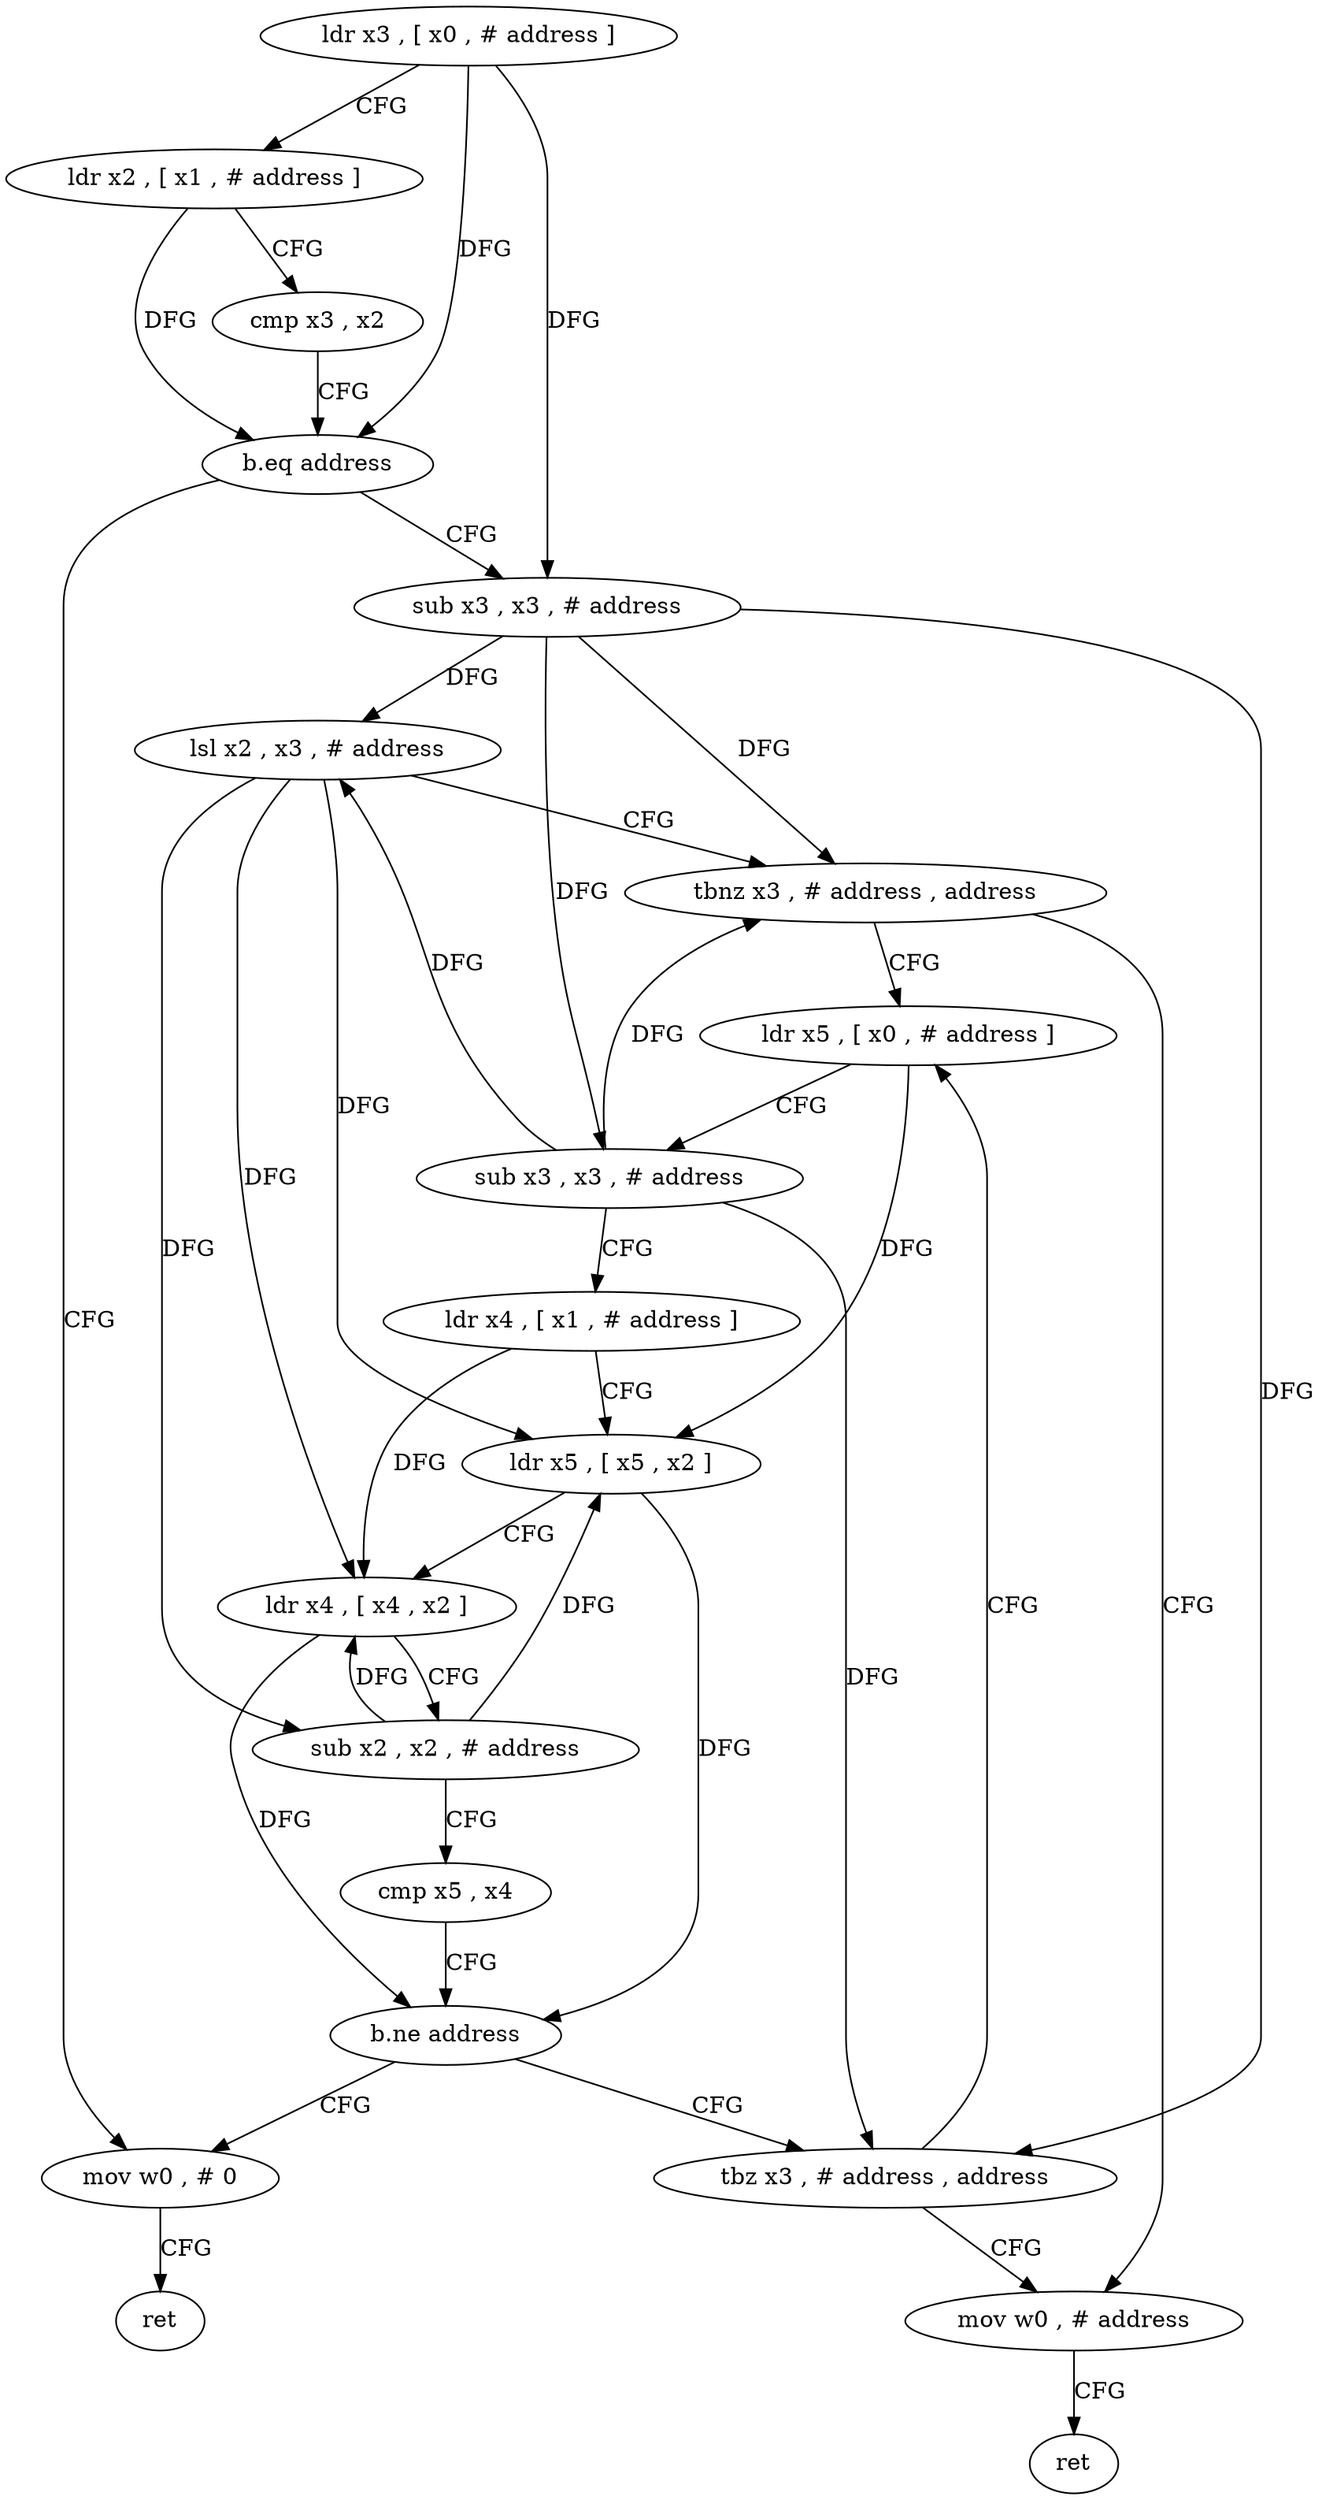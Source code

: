 digraph "func" {
"4325576" [label = "ldr x3 , [ x0 , # address ]" ]
"4325580" [label = "ldr x2 , [ x1 , # address ]" ]
"4325584" [label = "cmp x3 , x2" ]
"4325588" [label = "b.eq address" ]
"4325600" [label = "sub x3 , x3 , # address" ]
"4325592" [label = "mov w0 , # 0" ]
"4325604" [label = "lsl x2 , x3 , # address" ]
"4325608" [label = "tbnz x3 , # address , address" ]
"4325648" [label = "mov w0 , # address" ]
"4325612" [label = "ldr x5 , [ x0 , # address ]" ]
"4325596" [label = "ret" ]
"4325652" [label = "ret" ]
"4325616" [label = "sub x3 , x3 , # address" ]
"4325620" [label = "ldr x4 , [ x1 , # address ]" ]
"4325624" [label = "ldr x5 , [ x5 , x2 ]" ]
"4325628" [label = "ldr x4 , [ x4 , x2 ]" ]
"4325632" [label = "sub x2 , x2 , # address" ]
"4325636" [label = "cmp x5 , x4" ]
"4325640" [label = "b.ne address" ]
"4325644" [label = "tbz x3 , # address , address" ]
"4325576" -> "4325580" [ label = "CFG" ]
"4325576" -> "4325588" [ label = "DFG" ]
"4325576" -> "4325600" [ label = "DFG" ]
"4325580" -> "4325584" [ label = "CFG" ]
"4325580" -> "4325588" [ label = "DFG" ]
"4325584" -> "4325588" [ label = "CFG" ]
"4325588" -> "4325600" [ label = "CFG" ]
"4325588" -> "4325592" [ label = "CFG" ]
"4325600" -> "4325604" [ label = "DFG" ]
"4325600" -> "4325608" [ label = "DFG" ]
"4325600" -> "4325616" [ label = "DFG" ]
"4325600" -> "4325644" [ label = "DFG" ]
"4325592" -> "4325596" [ label = "CFG" ]
"4325604" -> "4325608" [ label = "CFG" ]
"4325604" -> "4325624" [ label = "DFG" ]
"4325604" -> "4325628" [ label = "DFG" ]
"4325604" -> "4325632" [ label = "DFG" ]
"4325608" -> "4325648" [ label = "CFG" ]
"4325608" -> "4325612" [ label = "CFG" ]
"4325648" -> "4325652" [ label = "CFG" ]
"4325612" -> "4325616" [ label = "CFG" ]
"4325612" -> "4325624" [ label = "DFG" ]
"4325616" -> "4325620" [ label = "CFG" ]
"4325616" -> "4325604" [ label = "DFG" ]
"4325616" -> "4325608" [ label = "DFG" ]
"4325616" -> "4325644" [ label = "DFG" ]
"4325620" -> "4325624" [ label = "CFG" ]
"4325620" -> "4325628" [ label = "DFG" ]
"4325624" -> "4325628" [ label = "CFG" ]
"4325624" -> "4325640" [ label = "DFG" ]
"4325628" -> "4325632" [ label = "CFG" ]
"4325628" -> "4325640" [ label = "DFG" ]
"4325632" -> "4325636" [ label = "CFG" ]
"4325632" -> "4325624" [ label = "DFG" ]
"4325632" -> "4325628" [ label = "DFG" ]
"4325636" -> "4325640" [ label = "CFG" ]
"4325640" -> "4325592" [ label = "CFG" ]
"4325640" -> "4325644" [ label = "CFG" ]
"4325644" -> "4325612" [ label = "CFG" ]
"4325644" -> "4325648" [ label = "CFG" ]
}
